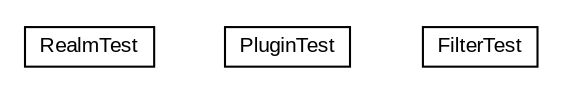 #!/usr/local/bin/dot
#
# Class diagram 
# Generated by UMLGraph version R5_6-24-gf6e263 (http://www.umlgraph.org/)
#

digraph G {
	edge [fontname="arial",fontsize=10,labelfontname="arial",labelfontsize=10];
	node [fontname="arial",fontsize=10,shape=plaintext];
	nodesep=0.25;
	ranksep=0.5;
	// net.trajano.sonar.plugins.reverseproxyauth.test.RealmTest
	c0 [label=<<table title="net.trajano.sonar.plugins.reverseproxyauth.test.RealmTest" border="0" cellborder="1" cellspacing="0" cellpadding="2" port="p" href="./RealmTest.html">
		<tr><td><table border="0" cellspacing="0" cellpadding="1">
<tr><td align="center" balign="center"> RealmTest </td></tr>
		</table></td></tr>
		</table>>, URL="./RealmTest.html", fontname="arial", fontcolor="black", fontsize=10.0];
	// net.trajano.sonar.plugins.reverseproxyauth.test.PluginTest
	c1 [label=<<table title="net.trajano.sonar.plugins.reverseproxyauth.test.PluginTest" border="0" cellborder="1" cellspacing="0" cellpadding="2" port="p" href="./PluginTest.html">
		<tr><td><table border="0" cellspacing="0" cellpadding="1">
<tr><td align="center" balign="center"> PluginTest </td></tr>
		</table></td></tr>
		</table>>, URL="./PluginTest.html", fontname="arial", fontcolor="black", fontsize=10.0];
	// net.trajano.sonar.plugins.reverseproxyauth.test.FilterTest
	c2 [label=<<table title="net.trajano.sonar.plugins.reverseproxyauth.test.FilterTest" border="0" cellborder="1" cellspacing="0" cellpadding="2" port="p" href="./FilterTest.html">
		<tr><td><table border="0" cellspacing="0" cellpadding="1">
<tr><td align="center" balign="center"> FilterTest </td></tr>
		</table></td></tr>
		</table>>, URL="./FilterTest.html", fontname="arial", fontcolor="black", fontsize=10.0];
}


